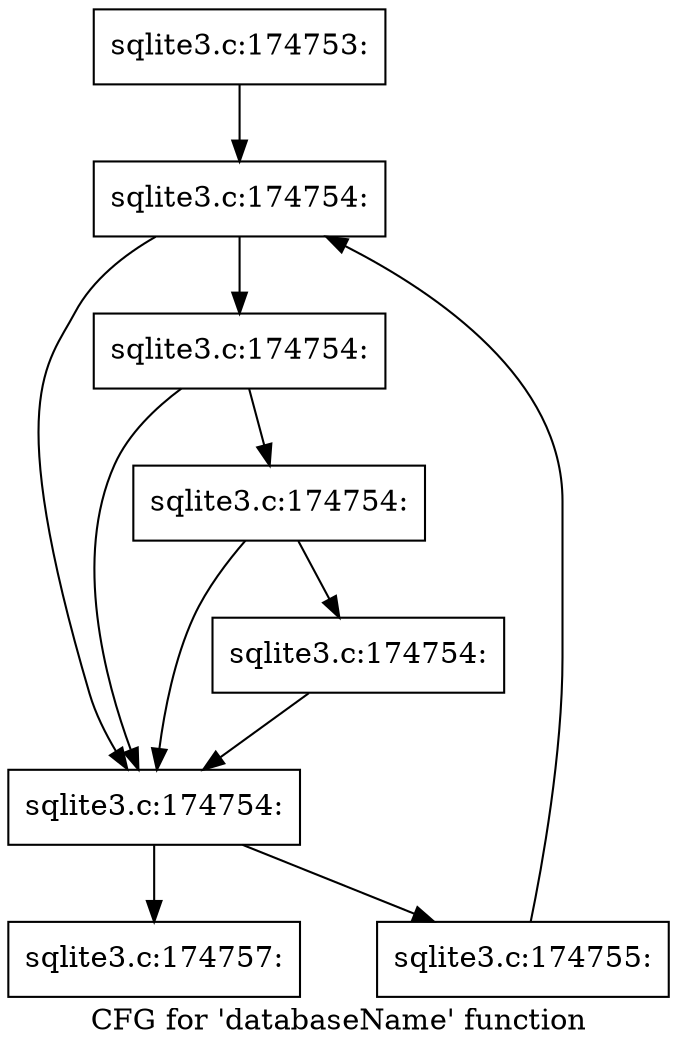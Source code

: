 digraph "CFG for 'databaseName' function" {
	label="CFG for 'databaseName' function";

	Node0x55c0fb890290 [shape=record,label="{sqlite3.c:174753:}"];
	Node0x55c0fb890290 -> Node0x55c0fb894400;
	Node0x55c0fb894400 [shape=record,label="{sqlite3.c:174754:}"];
	Node0x55c0fb894400 -> Node0x55c0fb894500;
	Node0x55c0fb894400 -> Node0x55c0fb894620;
	Node0x55c0fb894620 [shape=record,label="{sqlite3.c:174754:}"];
	Node0x55c0fb894620 -> Node0x55c0fb894500;
	Node0x55c0fb894620 -> Node0x55c0fb8945a0;
	Node0x55c0fb8945a0 [shape=record,label="{sqlite3.c:174754:}"];
	Node0x55c0fb8945a0 -> Node0x55c0fb894500;
	Node0x55c0fb8945a0 -> Node0x55c0fb894550;
	Node0x55c0fb894550 [shape=record,label="{sqlite3.c:174754:}"];
	Node0x55c0fb894550 -> Node0x55c0fb894500;
	Node0x55c0fb894500 [shape=record,label="{sqlite3.c:174754:}"];
	Node0x55c0fb894500 -> Node0x55c0fb896b60;
	Node0x55c0fb894500 -> Node0x55c0fb894480;
	Node0x55c0fb896b60 [shape=record,label="{sqlite3.c:174755:}"];
	Node0x55c0fb896b60 -> Node0x55c0fb894400;
	Node0x55c0fb894480 [shape=record,label="{sqlite3.c:174757:}"];
}

